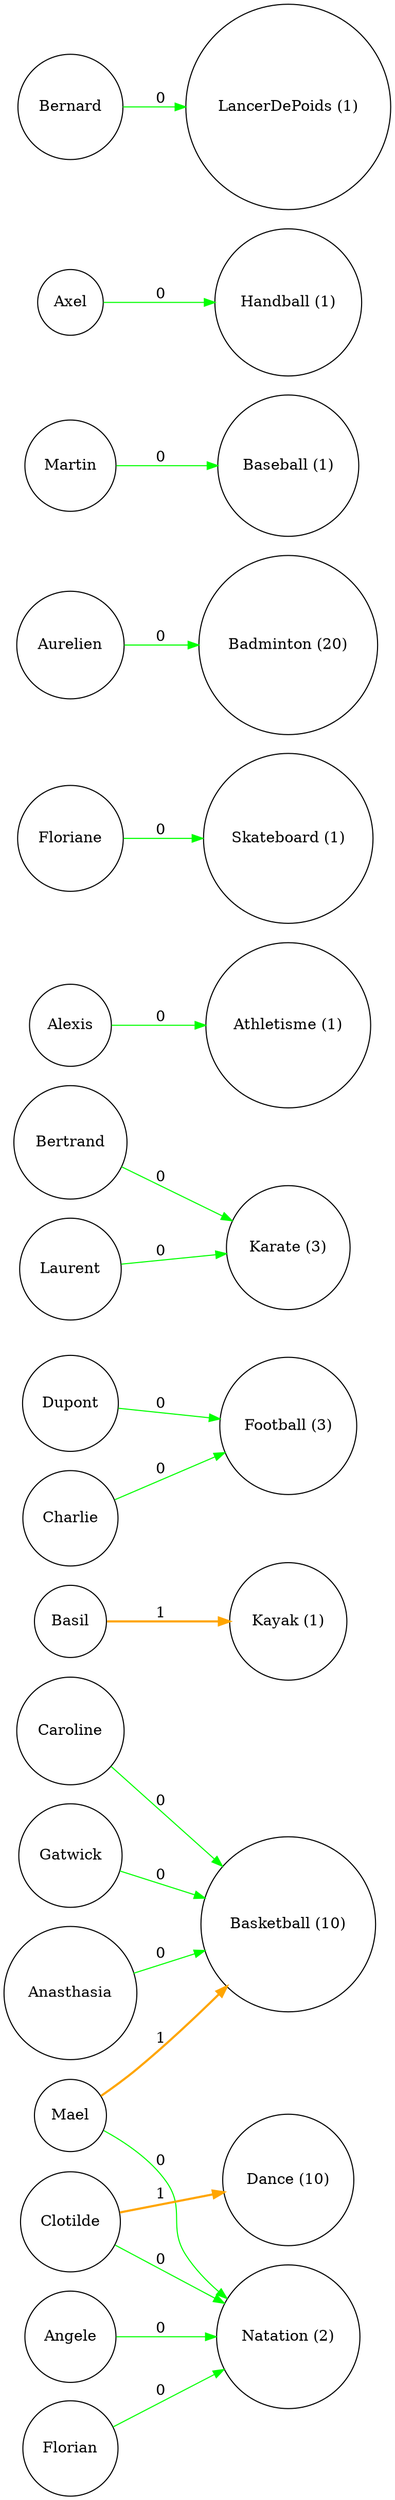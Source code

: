 digraph {
	rankdir=LR;
	node [shape = circle];
	Mael -> "Basketball (10)" [ label = "1" color = "orange" penwidth = 2.0];
	Mael -> "Natation (2)" [ label = "0" color = "green" penwidth = 1.0];
	Florian -> "Natation (2)" [ label = "0" color = "green" penwidth = 1.0];
	Clotilde -> "Dance (10)" [ label = "1" color = "orange" penwidth = 2.0];
	Clotilde -> "Natation (2)" [ label = "0" color = "green" penwidth = 1.0];
	Angele -> "Natation (2)" [ label = "0" color = "green" penwidth = 1.0];
	Basil -> "Kayak (1)" [ label = "1" color = "orange" penwidth = 2.0];
	Dupont -> "Football (3)" [ label = "0" color = "green" penwidth = 1.0];
	Bertrand -> "Karate (3)" [ label = "0" color = "green" penwidth = 1.0];
	Charlie -> "Football (3)" [ label = "0" color = "green" penwidth = 1.0];
	Anasthasia -> "Basketball (10)" [ label = "0" color = "green" penwidth = 1.0];
	Caroline -> "Basketball (10)" [ label = "0" color = "green" penwidth = 1.0];
	Alexis -> "Athletisme (1)" [ label = "0" color = "green" penwidth = 1.0];
	Floriane -> "Skateboard (1)" [ label = "0" color = "green" penwidth = 1.0];
	Aurelien -> "Badminton (20)" [ label = "0" color = "green" penwidth = 1.0];
	Martin -> "Baseball (1)" [ label = "0" color = "green" penwidth = 1.0];
	Axel -> "Handball (1)" [ label = "0" color = "green" penwidth = 1.0];
	Gatwick -> "Basketball (10)" [ label = "0" color = "green" penwidth = 1.0];
	Laurent -> "Karate (3)" [ label = "0" color = "green" penwidth = 1.0];
	Bernard -> "LancerDePoids (1)" [ label = "0" color = "green" penwidth = 1.0];
}
